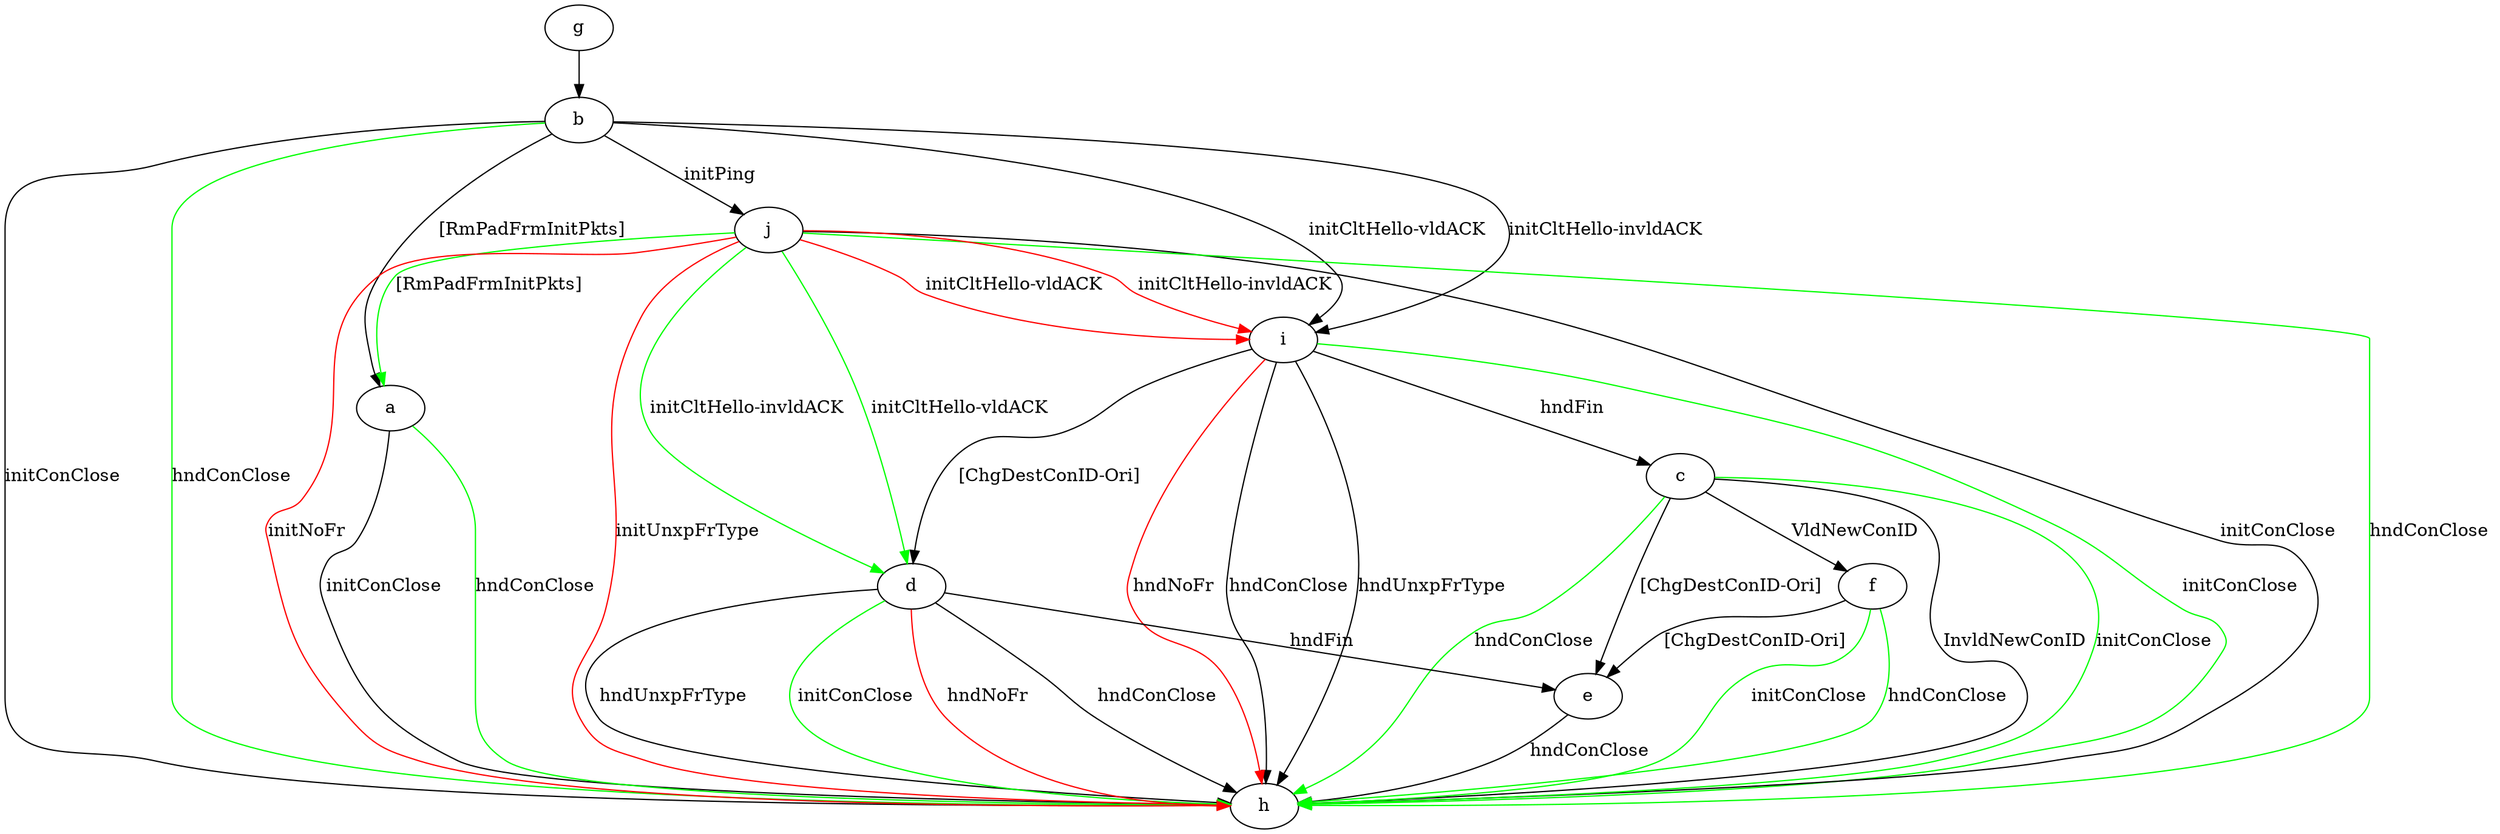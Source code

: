 digraph "" {
	a -> h	[key=0,
		label="initConClose "];
	a -> h	[key=1,
		color=green,
		label="hndConClose "];
	b -> a	[key=0,
		label="[RmPadFrmInitPkts] "];
	b -> h	[key=0,
		label="initConClose "];
	b -> h	[key=1,
		color=green,
		label="hndConClose "];
	b -> i	[key=0,
		label="initCltHello-vldACK "];
	b -> i	[key=1,
		label="initCltHello-invldACK "];
	b -> j	[key=0,
		label="initPing "];
	c -> e	[key=0,
		label="[ChgDestConID-Ori] "];
	c -> f	[key=0,
		label="VldNewConID "];
	c -> h	[key=0,
		label="InvldNewConID "];
	c -> h	[key=1,
		color=green,
		label="initConClose "];
	c -> h	[key=2,
		color=green,
		label="hndConClose "];
	d -> e	[key=0,
		label="hndFin "];
	d -> h	[key=0,
		label="hndConClose "];
	d -> h	[key=1,
		label="hndUnxpFrType "];
	d -> h	[key=2,
		color=green,
		label="initConClose "];
	d -> h	[key=3,
		color=red,
		label="hndNoFr "];
	e -> h	[key=0,
		label="hndConClose "];
	f -> e	[key=0,
		label="[ChgDestConID-Ori] "];
	f -> h	[key=0,
		color=green,
		label="initConClose "];
	f -> h	[key=1,
		color=green,
		label="hndConClose "];
	g -> b	[key=0];
	i -> c	[key=0,
		label="hndFin "];
	i -> d	[key=0,
		label="[ChgDestConID-Ori] "];
	i -> h	[key=0,
		label="hndConClose "];
	i -> h	[key=1,
		label="hndUnxpFrType "];
	i -> h	[key=2,
		color=green,
		label="initConClose "];
	i -> h	[key=3,
		color=red,
		label="hndNoFr "];
	j -> a	[key=0,
		color=green,
		label="[RmPadFrmInitPkts] "];
	j -> d	[key=0,
		color=green,
		label="initCltHello-vldACK "];
	j -> d	[key=1,
		color=green,
		label="initCltHello-invldACK "];
	j -> h	[key=0,
		label="initConClose "];
	j -> h	[key=1,
		color=green,
		label="hndConClose "];
	j -> h	[key=2,
		color=red,
		label="initNoFr "];
	j -> h	[key=3,
		color=red,
		label="initUnxpFrType "];
	j -> i	[key=0,
		color=red,
		label="initCltHello-vldACK "];
	j -> i	[key=1,
		color=red,
		label="initCltHello-invldACK "];
}

